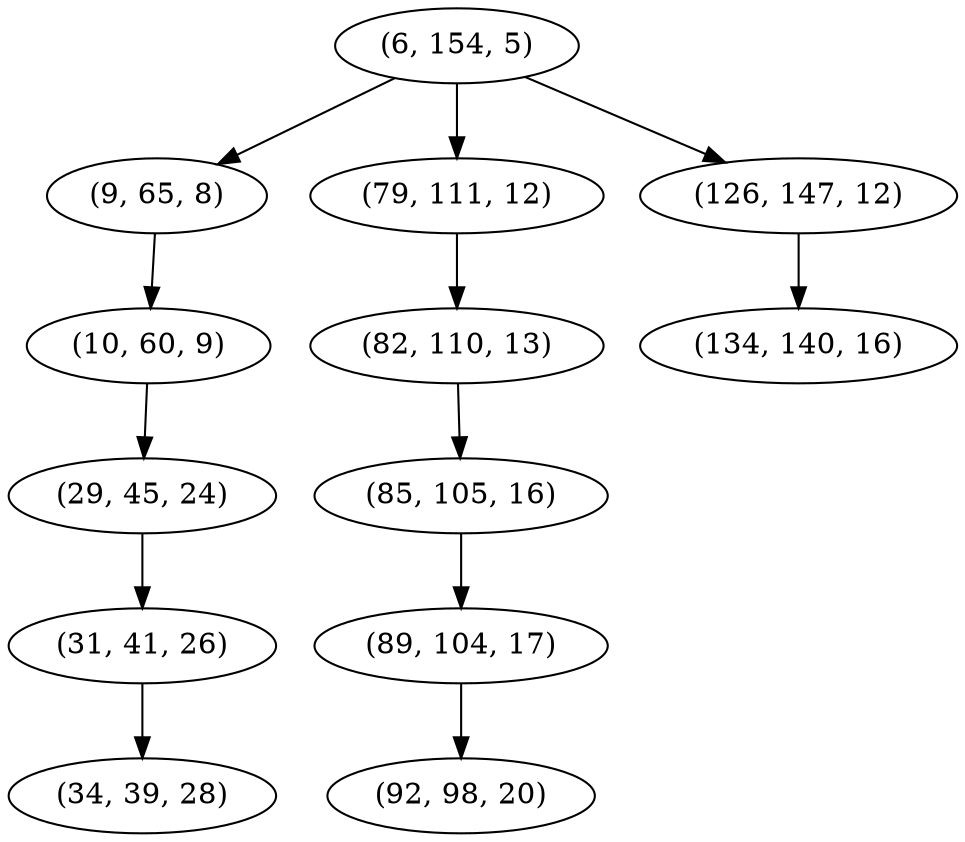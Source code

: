 digraph tree {
    "(6, 154, 5)";
    "(9, 65, 8)";
    "(10, 60, 9)";
    "(29, 45, 24)";
    "(31, 41, 26)";
    "(34, 39, 28)";
    "(79, 111, 12)";
    "(82, 110, 13)";
    "(85, 105, 16)";
    "(89, 104, 17)";
    "(92, 98, 20)";
    "(126, 147, 12)";
    "(134, 140, 16)";
    "(6, 154, 5)" -> "(9, 65, 8)";
    "(6, 154, 5)" -> "(79, 111, 12)";
    "(6, 154, 5)" -> "(126, 147, 12)";
    "(9, 65, 8)" -> "(10, 60, 9)";
    "(10, 60, 9)" -> "(29, 45, 24)";
    "(29, 45, 24)" -> "(31, 41, 26)";
    "(31, 41, 26)" -> "(34, 39, 28)";
    "(79, 111, 12)" -> "(82, 110, 13)";
    "(82, 110, 13)" -> "(85, 105, 16)";
    "(85, 105, 16)" -> "(89, 104, 17)";
    "(89, 104, 17)" -> "(92, 98, 20)";
    "(126, 147, 12)" -> "(134, 140, 16)";
}
